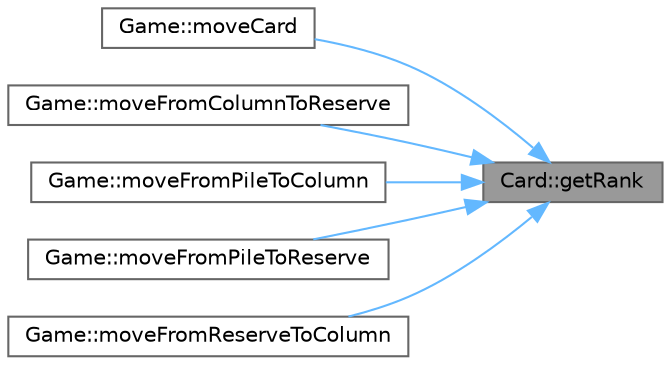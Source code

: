 digraph "Card::getRank"
{
 // LATEX_PDF_SIZE
  bgcolor="transparent";
  edge [fontname=Helvetica,fontsize=10,labelfontname=Helvetica,labelfontsize=10];
  node [fontname=Helvetica,fontsize=10,shape=box,height=0.2,width=0.4];
  rankdir="RL";
  Node1 [id="Node000001",label="Card::getRank",height=0.2,width=0.4,color="gray40", fillcolor="grey60", style="filled", fontcolor="black",tooltip="Gets the rank of the card."];
  Node1 -> Node2 [id="edge1_Node000001_Node000002",dir="back",color="steelblue1",style="solid",tooltip=" "];
  Node2 [id="Node000002",label="Game::moveCard",height=0.2,width=0.4,color="grey40", fillcolor="white", style="filled",URL="$dd/d1f/class_game.html#a4b9ca2bc9c0a439f88d5695e284e811a",tooltip="Moves count cards from one column to another if valid."];
  Node1 -> Node3 [id="edge2_Node000001_Node000003",dir="back",color="steelblue1",style="solid",tooltip=" "];
  Node3 [id="Node000003",label="Game::moveFromColumnToReserve",height=0.2,width=0.4,color="grey40", fillcolor="white", style="filled",URL="$dd/d1f/class_game.html#ad6e590b6df3f82c228313816bd228144",tooltip="Moves top card from a column to a reserve slot if allowed."];
  Node1 -> Node4 [id="edge3_Node000001_Node000004",dir="back",color="steelblue1",style="solid",tooltip=" "];
  Node4 [id="Node000004",label="Game::moveFromPileToColumn",height=0.2,width=0.4,color="grey40", fillcolor="white", style="filled",URL="$dd/d1f/class_game.html#a6bf2091a496d88388a0781404bfef60f",tooltip="Moves top card from pile to a column if rules allow."];
  Node1 -> Node5 [id="edge4_Node000001_Node000005",dir="back",color="steelblue1",style="solid",tooltip=" "];
  Node5 [id="Node000005",label="Game::moveFromPileToReserve",height=0.2,width=0.4,color="grey40", fillcolor="white", style="filled",URL="$dd/d1f/class_game.html#a0ea4eb4aff976f61ad7de3e4d14f575c",tooltip="Moves top card from pile to a reserve slot if allowed."];
  Node1 -> Node6 [id="edge5_Node000001_Node000006",dir="back",color="steelblue1",style="solid",tooltip=" "];
  Node6 [id="Node000006",label="Game::moveFromReserveToColumn",height=0.2,width=0.4,color="grey40", fillcolor="white", style="filled",URL="$dd/d1f/class_game.html#ad293820c6954f5fab402f4908d0d061f",tooltip="Moves a card from a reserve slot back to a column if allowed."];
}
